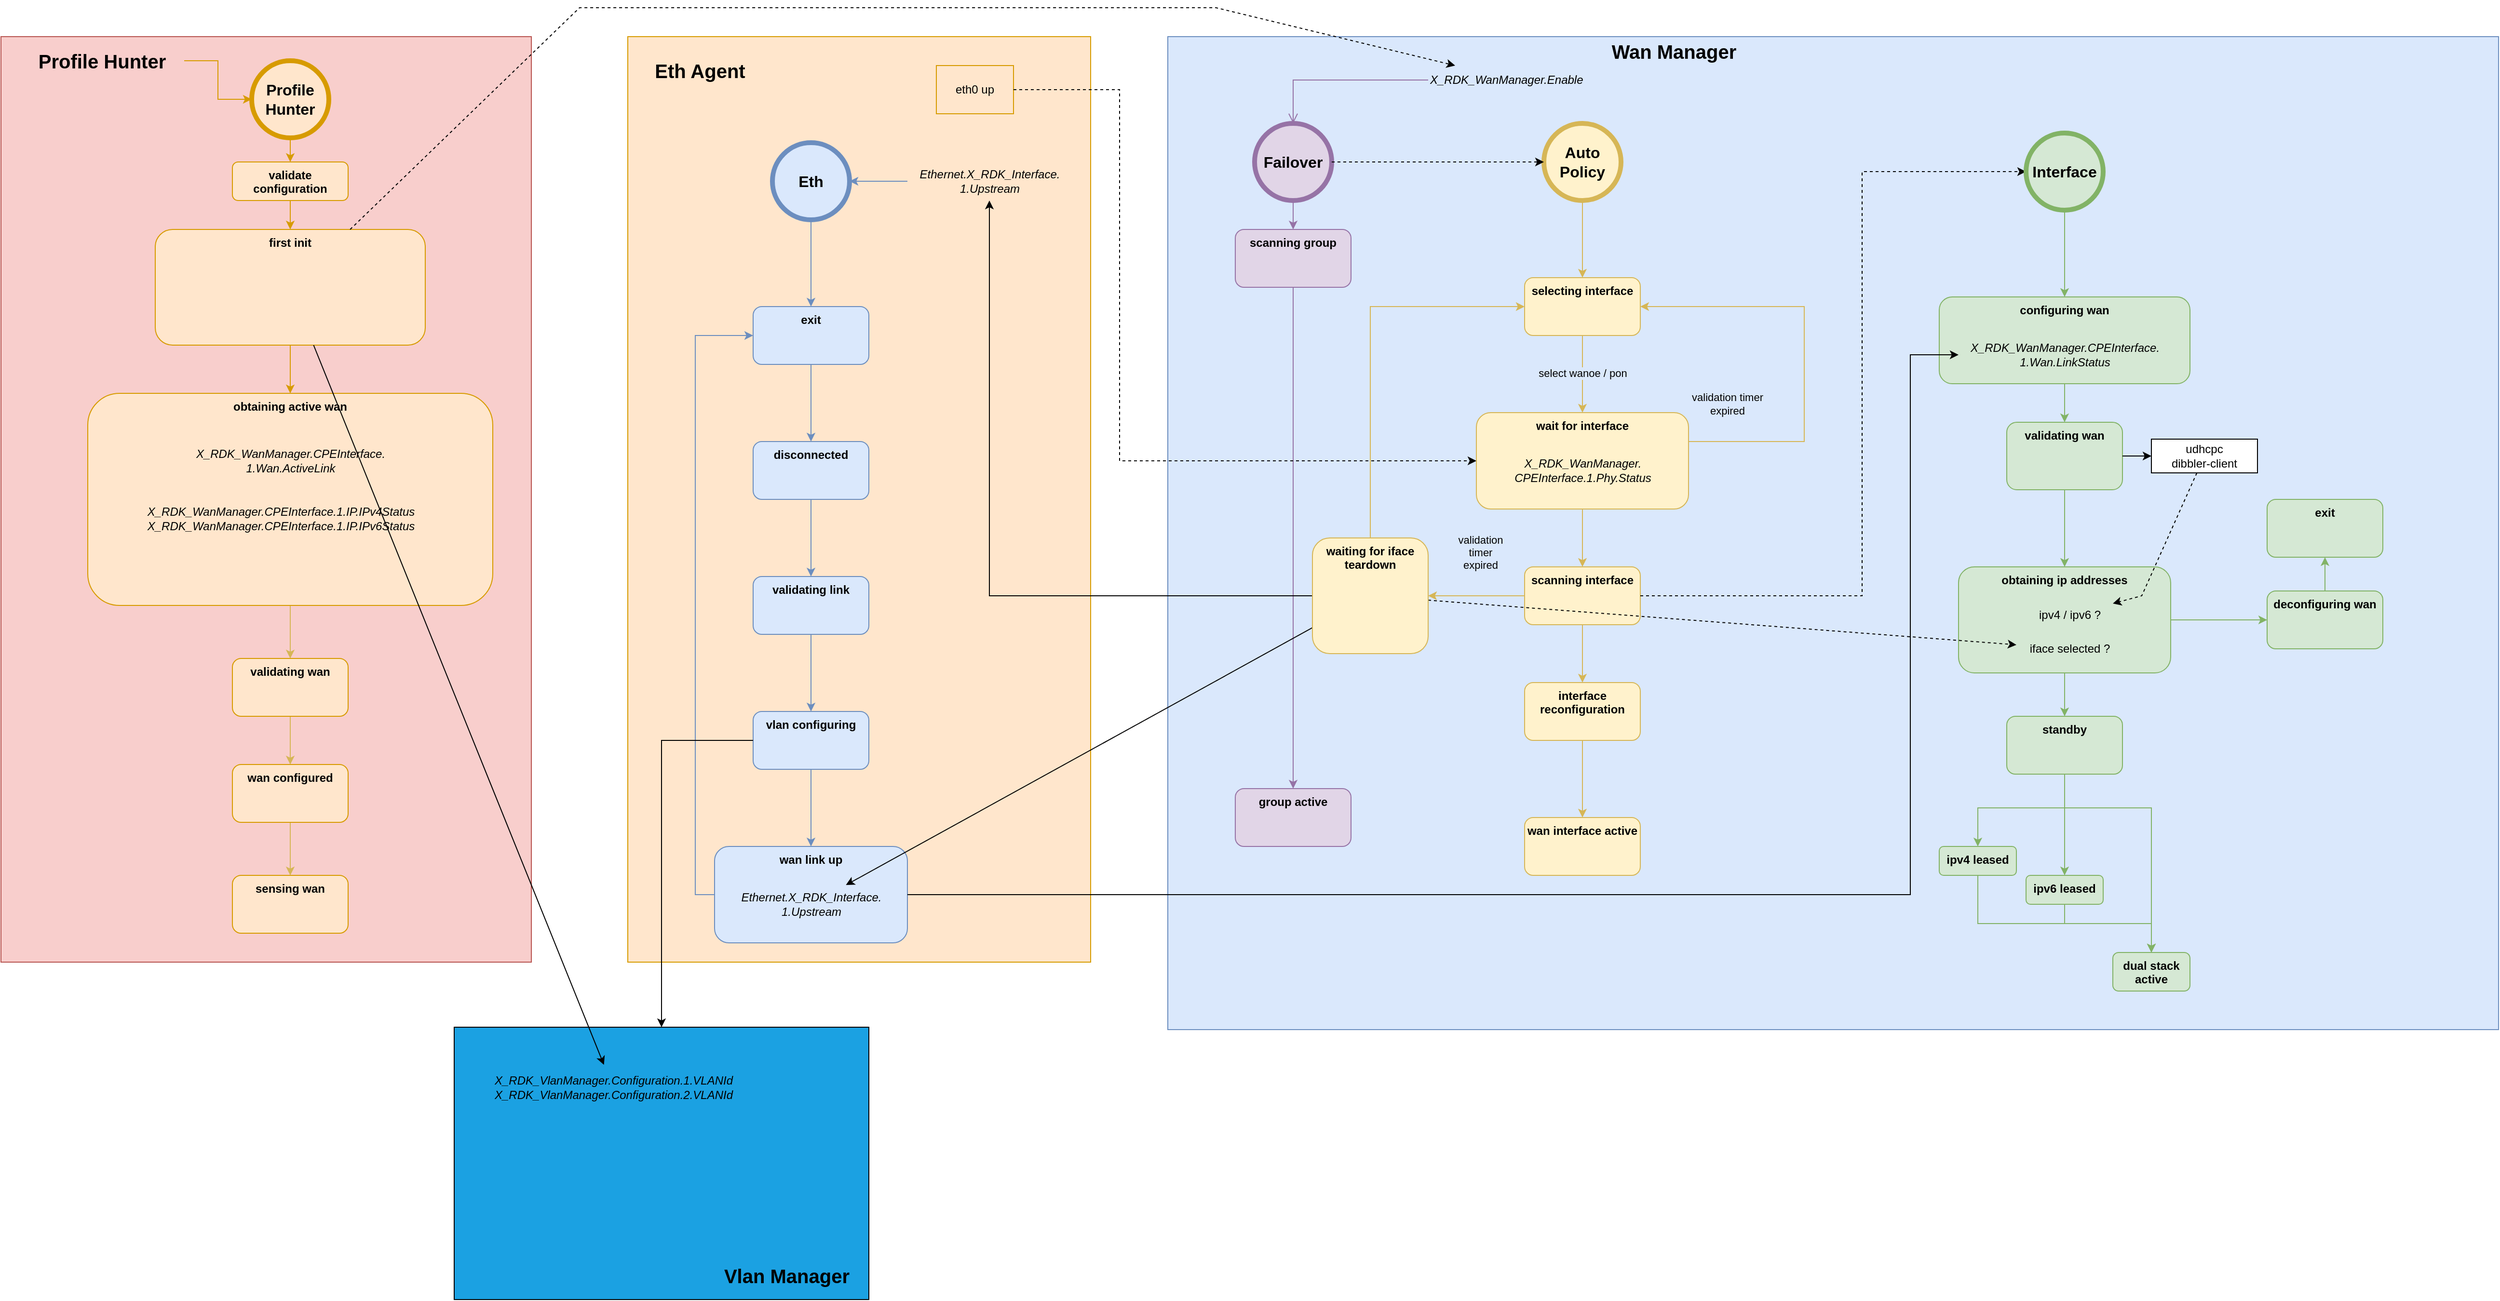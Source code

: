 <mxfile version="21.6.8" type="device">
  <diagram name="Page-1" id="e7e014a7-5840-1c2e-5031-d8a46d1fe8dd">
    <mxGraphModel dx="3324" dy="1127" grid="1" gridSize="10" guides="1" tooltips="1" connect="1" arrows="1" fold="1" page="1" pageScale="1" pageWidth="1169" pageHeight="826" background="none" math="0" shadow="0">
      <root>
        <mxCell id="0" />
        <mxCell id="1" parent="0" />
        <mxCell id="3IxjjhFFeJZ0c-_MF_8P-48" value="" style="rounded=0;whiteSpace=wrap;html=1;fillColor=#dae8fc;strokeColor=#6c8ebf;" parent="1" vertex="1">
          <mxGeometry x="100" y="50" width="1380" height="1030" as="geometry" />
        </mxCell>
        <mxCell id="3IxjjhFFeJZ0c-_MF_8P-41" value="" style="rounded=0;whiteSpace=wrap;html=1;fillColor=#f8cecc;strokeColor=#b85450;" parent="1" vertex="1">
          <mxGeometry x="-1110" y="50" width="550" height="960" as="geometry" />
        </mxCell>
        <mxCell id="3IxjjhFFeJZ0c-_MF_8P-49" value="Profile Hunter" style="text;html=1;strokeColor=none;fillColor=none;align=center;verticalAlign=middle;whiteSpace=wrap;rounded=0;fontSize=20;fontStyle=1" parent="1" vertex="1">
          <mxGeometry x="-1090" y="60" width="170" height="30" as="geometry" />
        </mxCell>
        <mxCell id="3IxjjhFFeJZ0c-_MF_8P-61" value="" style="edgeStyle=orthogonalEdgeStyle;rounded=0;orthogonalLoop=1;jettySize=auto;html=1;fillColor=#e1d5e7;strokeColor=#9673a6;" parent="1" source="3IxjjhFFeJZ0c-_MF_8P-58" target="3IxjjhFFeJZ0c-_MF_8P-60" edge="1">
          <mxGeometry relative="1" as="geometry" />
        </mxCell>
        <mxCell id="3IxjjhFFeJZ0c-_MF_8P-58" value="Failover" style="ellipse;whiteSpace=wrap;html=1;aspect=fixed;fontSize=16;fillColor=#e1d5e7;strokeColor=#9673a6;fontStyle=1;strokeWidth=5;" parent="1" vertex="1">
          <mxGeometry x="190" y="140" width="80" height="80" as="geometry" />
        </mxCell>
        <mxCell id="3IxjjhFFeJZ0c-_MF_8P-108" value="" style="edgeStyle=orthogonalEdgeStyle;rounded=0;orthogonalLoop=1;jettySize=auto;html=1;fillColor=#e1d5e7;strokeColor=#9673a6;" parent="1" source="3IxjjhFFeJZ0c-_MF_8P-60" target="3IxjjhFFeJZ0c-_MF_8P-107" edge="1">
          <mxGeometry relative="1" as="geometry" />
        </mxCell>
        <mxCell id="3IxjjhFFeJZ0c-_MF_8P-60" value="scanning group" style="rounded=1;whiteSpace=wrap;html=1;verticalAlign=top;fontStyle=1;fillColor=#e1d5e7;strokeColor=#9673a6;" parent="1" vertex="1">
          <mxGeometry x="170" y="250" width="120" height="60" as="geometry" />
        </mxCell>
        <mxCell id="3IxjjhFFeJZ0c-_MF_8P-62" value="" style="edgeStyle=orthogonalEdgeStyle;rounded=0;orthogonalLoop=1;jettySize=auto;html=1;fillColor=#fff2cc;strokeColor=#d6b656;" parent="1" source="3IxjjhFFeJZ0c-_MF_8P-63" target="3IxjjhFFeJZ0c-_MF_8P-64" edge="1">
          <mxGeometry relative="1" as="geometry" />
        </mxCell>
        <mxCell id="3IxjjhFFeJZ0c-_MF_8P-63" value="Auto Policy" style="ellipse;whiteSpace=wrap;html=1;aspect=fixed;fontSize=16;fillColor=#fff2cc;strokeColor=#d6b656;fontStyle=1;strokeWidth=5;" parent="1" vertex="1">
          <mxGeometry x="490" y="140" width="80" height="80" as="geometry" />
        </mxCell>
        <mxCell id="3IxjjhFFeJZ0c-_MF_8P-69" value="" style="edgeStyle=orthogonalEdgeStyle;rounded=0;orthogonalLoop=1;jettySize=auto;html=1;fillColor=#fff2cc;strokeColor=#d6b656;" parent="1" source="3IxjjhFFeJZ0c-_MF_8P-64" target="3IxjjhFFeJZ0c-_MF_8P-68" edge="1">
          <mxGeometry relative="1" as="geometry" />
        </mxCell>
        <mxCell id="3IxjjhFFeJZ0c-_MF_8P-75" value="select wanoe / pon" style="edgeLabel;html=1;align=center;verticalAlign=middle;resizable=0;points=[];labelBackgroundColor=#dae8fc;" parent="3IxjjhFFeJZ0c-_MF_8P-69" vertex="1" connectable="0">
          <mxGeometry x="-0.033" relative="1" as="geometry">
            <mxPoint as="offset" />
          </mxGeometry>
        </mxCell>
        <mxCell id="3IxjjhFFeJZ0c-_MF_8P-64" value="selecting interface" style="rounded=1;whiteSpace=wrap;html=1;verticalAlign=top;fontStyle=1;fillColor=#fff2cc;strokeColor=#d6b656;" parent="1" vertex="1">
          <mxGeometry x="470" y="300" width="120" height="60" as="geometry" />
        </mxCell>
        <mxCell id="3IxjjhFFeJZ0c-_MF_8P-65" value="Wan Manager" style="text;html=1;strokeColor=none;fillColor=none;align=center;verticalAlign=middle;whiteSpace=wrap;rounded=0;fontSize=20;fontStyle=1" parent="1" vertex="1">
          <mxGeometry x="530" y="50" width="190" height="30" as="geometry" />
        </mxCell>
        <mxCell id="3IxjjhFFeJZ0c-_MF_8P-67" value="" style="edgeStyle=orthogonalEdgeStyle;html=1;verticalAlign=bottom;endArrow=open;endSize=8;strokeColor=#9673a6;rounded=0;fillColor=#e1d5e7;" parent="1" source="GNvXrXQn0kBdOVzkOIlX-12" target="3IxjjhFFeJZ0c-_MF_8P-58" edge="1">
          <mxGeometry relative="1" as="geometry">
            <mxPoint x="250" y="160" as="targetPoint" />
            <mxPoint x="175" y="110" as="sourcePoint" />
          </mxGeometry>
        </mxCell>
        <mxCell id="3IxjjhFFeJZ0c-_MF_8P-72" value="" style="edgeStyle=orthogonalEdgeStyle;rounded=0;orthogonalLoop=1;jettySize=auto;html=1;fillColor=#fff2cc;strokeColor=#d6b656;" parent="1" source="3IxjjhFFeJZ0c-_MF_8P-68" target="3IxjjhFFeJZ0c-_MF_8P-64" edge="1">
          <mxGeometry relative="1" as="geometry">
            <mxPoint x="780" y="470" as="targetPoint" />
            <Array as="points">
              <mxPoint x="760" y="470" />
              <mxPoint x="760" y="330" />
            </Array>
          </mxGeometry>
        </mxCell>
        <mxCell id="3IxjjhFFeJZ0c-_MF_8P-74" value="validation timer&lt;br&gt;expired" style="edgeLabel;html=1;align=center;verticalAlign=middle;resizable=0;points=[];labelBackgroundColor=#dae8fc;" parent="3IxjjhFFeJZ0c-_MF_8P-72" vertex="1" connectable="0">
          <mxGeometry x="-0.178" y="-1" relative="1" as="geometry">
            <mxPoint x="-81" y="17" as="offset" />
          </mxGeometry>
        </mxCell>
        <mxCell id="3IxjjhFFeJZ0c-_MF_8P-77" value="" style="edgeStyle=orthogonalEdgeStyle;rounded=0;orthogonalLoop=1;jettySize=auto;html=1;fillColor=#fff2cc;strokeColor=#d6b656;" parent="1" source="3IxjjhFFeJZ0c-_MF_8P-68" target="3IxjjhFFeJZ0c-_MF_8P-76" edge="1">
          <mxGeometry relative="1" as="geometry" />
        </mxCell>
        <mxCell id="3IxjjhFFeJZ0c-_MF_8P-68" value="wait for interface" style="rounded=1;whiteSpace=wrap;html=1;verticalAlign=top;fontStyle=1;fillColor=#fff2cc;strokeColor=#d6b656;" parent="1" vertex="1">
          <mxGeometry x="420" y="440" width="220" height="100" as="geometry" />
        </mxCell>
        <mxCell id="3IxjjhFFeJZ0c-_MF_8P-96" value="" style="edgeStyle=orthogonalEdgeStyle;rounded=0;orthogonalLoop=1;jettySize=auto;html=1;fillColor=#fff2cc;strokeColor=#d6b656;" parent="1" source="3IxjjhFFeJZ0c-_MF_8P-76" target="3IxjjhFFeJZ0c-_MF_8P-95" edge="1">
          <mxGeometry relative="1" as="geometry" />
        </mxCell>
        <mxCell id="3IxjjhFFeJZ0c-_MF_8P-100" value="validation&lt;br&gt;timer&lt;br&gt;expired" style="edgeLabel;html=1;align=center;verticalAlign=middle;resizable=0;points=[];labelBackgroundColor=#dae8fc;" parent="3IxjjhFFeJZ0c-_MF_8P-96" vertex="1" connectable="0">
          <mxGeometry x="-0.073" y="-9" relative="1" as="geometry">
            <mxPoint y="-36" as="offset" />
          </mxGeometry>
        </mxCell>
        <mxCell id="GNvXrXQn0kBdOVzkOIlX-3" value="" style="edgeStyle=orthogonalEdgeStyle;rounded=0;orthogonalLoop=1;jettySize=auto;html=1;fillColor=#fff2cc;strokeColor=#d6b656;" parent="1" source="3IxjjhFFeJZ0c-_MF_8P-76" target="GNvXrXQn0kBdOVzkOIlX-2" edge="1">
          <mxGeometry relative="1" as="geometry" />
        </mxCell>
        <mxCell id="3IxjjhFFeJZ0c-_MF_8P-76" value="scanning interface" style="rounded=1;whiteSpace=wrap;html=1;verticalAlign=top;fontStyle=1;fillColor=#fff2cc;strokeColor=#d6b656;" parent="1" vertex="1">
          <mxGeometry x="470" y="600" width="120" height="60" as="geometry" />
        </mxCell>
        <mxCell id="3IxjjhFFeJZ0c-_MF_8P-78" value="" style="endArrow=classic;html=1;rounded=0;fillColor=#fff2cc;strokeColor=#000000;dashed=1;" parent="1" source="3IxjjhFFeJZ0c-_MF_8P-76" target="3IxjjhFFeJZ0c-_MF_8P-79" edge="1">
          <mxGeometry width="50" height="50" relative="1" as="geometry">
            <mxPoint x="650" y="730" as="sourcePoint" />
            <mxPoint x="700" y="680" as="targetPoint" />
            <Array as="points">
              <mxPoint x="820" y="630" />
              <mxPoint x="820" y="190" />
            </Array>
          </mxGeometry>
        </mxCell>
        <mxCell id="3IxjjhFFeJZ0c-_MF_8P-88" value="" style="edgeStyle=orthogonalEdgeStyle;rounded=0;orthogonalLoop=1;jettySize=auto;html=1;fillColor=#d5e8d4;strokeColor=#82b366;" parent="1" source="3IxjjhFFeJZ0c-_MF_8P-79" target="3IxjjhFFeJZ0c-_MF_8P-87" edge="1">
          <mxGeometry relative="1" as="geometry" />
        </mxCell>
        <mxCell id="3IxjjhFFeJZ0c-_MF_8P-79" value="Interface" style="ellipse;whiteSpace=wrap;html=1;aspect=fixed;fontSize=16;fillColor=#d5e8d4;strokeColor=#82b366;fontStyle=1;strokeWidth=5;" parent="1" vertex="1">
          <mxGeometry x="990" y="150" width="80" height="80" as="geometry" />
        </mxCell>
        <mxCell id="3IxjjhFFeJZ0c-_MF_8P-131" value="" style="edgeStyle=orthogonalEdgeStyle;rounded=0;orthogonalLoop=1;jettySize=auto;html=1;fillColor=#ffe6cc;strokeColor=#d79b00;" parent="1" source="3IxjjhFFeJZ0c-_MF_8P-80" target="3IxjjhFFeJZ0c-_MF_8P-130" edge="1">
          <mxGeometry relative="1" as="geometry" />
        </mxCell>
        <mxCell id="3IxjjhFFeJZ0c-_MF_8P-80" value="Profile Hunter" style="ellipse;whiteSpace=wrap;html=1;aspect=fixed;fontSize=16;fontStyle=1;fillColor=#ffe6cc;strokeColor=#d79b00;strokeWidth=5;" parent="1" vertex="1">
          <mxGeometry x="-850" y="75" width="80" height="80" as="geometry" />
        </mxCell>
        <mxCell id="3IxjjhFFeJZ0c-_MF_8P-81" value="" style="rounded=0;whiteSpace=wrap;html=1;fillColor=#ffe6cc;strokeColor=#d79b00;" parent="1" vertex="1">
          <mxGeometry x="-460" y="50" width="480" height="960" as="geometry" />
        </mxCell>
        <mxCell id="3IxjjhFFeJZ0c-_MF_8P-82" value="Eth Agent" style="text;html=1;strokeColor=none;fillColor=none;align=center;verticalAlign=middle;whiteSpace=wrap;rounded=0;fontSize=20;fontStyle=1" parent="1" vertex="1">
          <mxGeometry x="-440" y="70" width="110" height="30" as="geometry" />
        </mxCell>
        <mxCell id="3IxjjhFFeJZ0c-_MF_8P-113" value="" style="edgeStyle=orthogonalEdgeStyle;rounded=0;orthogonalLoop=1;jettySize=auto;html=1;fillColor=#dae8fc;strokeColor=#6c8ebf;" parent="1" source="3IxjjhFFeJZ0c-_MF_8P-84" target="3IxjjhFFeJZ0c-_MF_8P-112" edge="1">
          <mxGeometry relative="1" as="geometry" />
        </mxCell>
        <mxCell id="3IxjjhFFeJZ0c-_MF_8P-84" value="Eth" style="ellipse;whiteSpace=wrap;html=1;aspect=fixed;fontSize=16;fontStyle=1;fillColor=#dae8fc;strokeColor=#6c8ebf;strokeWidth=5;" parent="1" vertex="1">
          <mxGeometry x="-310" y="160" width="80" height="80" as="geometry" />
        </mxCell>
        <mxCell id="3IxjjhFFeJZ0c-_MF_8P-92" value="" style="edgeStyle=orthogonalEdgeStyle;rounded=0;orthogonalLoop=1;jettySize=auto;html=1;fillColor=#d5e8d4;strokeColor=#82b366;" parent="1" source="3IxjjhFFeJZ0c-_MF_8P-87" target="3IxjjhFFeJZ0c-_MF_8P-91" edge="1">
          <mxGeometry relative="1" as="geometry" />
        </mxCell>
        <mxCell id="3IxjjhFFeJZ0c-_MF_8P-87" value="configuring wan" style="rounded=1;whiteSpace=wrap;html=1;verticalAlign=top;fontStyle=1;fillColor=#d5e8d4;strokeColor=#82b366;" parent="1" vertex="1">
          <mxGeometry x="900" y="320" width="260" height="90" as="geometry" />
        </mxCell>
        <mxCell id="3IxjjhFFeJZ0c-_MF_8P-89" value="eth0 up" style="rounded=0;whiteSpace=wrap;html=1;fillColor=#ffe6cc;strokeColor=#d79b00;" parent="1" vertex="1">
          <mxGeometry x="-140" y="80" width="80" height="50" as="geometry" />
        </mxCell>
        <mxCell id="3IxjjhFFeJZ0c-_MF_8P-90" value="" style="endArrow=classic;html=1;rounded=0;dashed=1;" parent="1" source="3IxjjhFFeJZ0c-_MF_8P-89" target="3IxjjhFFeJZ0c-_MF_8P-68" edge="1">
          <mxGeometry width="50" height="50" relative="1" as="geometry">
            <mxPoint x="360" y="780" as="sourcePoint" />
            <mxPoint x="510" y="490" as="targetPoint" />
            <Array as="points">
              <mxPoint x="50" y="105" />
              <mxPoint x="50" y="490" />
            </Array>
          </mxGeometry>
        </mxCell>
        <mxCell id="3IxjjhFFeJZ0c-_MF_8P-94" value="" style="edgeStyle=orthogonalEdgeStyle;rounded=0;orthogonalLoop=1;jettySize=auto;html=1;fillColor=#d5e8d4;strokeColor=#82b366;" parent="1" source="3IxjjhFFeJZ0c-_MF_8P-91" target="3IxjjhFFeJZ0c-_MF_8P-93" edge="1">
          <mxGeometry relative="1" as="geometry" />
        </mxCell>
        <mxCell id="3IxjjhFFeJZ0c-_MF_8P-91" value="validating wan" style="rounded=1;whiteSpace=wrap;html=1;verticalAlign=top;fontStyle=1;fillColor=#d5e8d4;strokeColor=#82b366;" parent="1" vertex="1">
          <mxGeometry x="970" y="450" width="120" height="70" as="geometry" />
        </mxCell>
        <mxCell id="3IxjjhFFeJZ0c-_MF_8P-99" value="" style="edgeStyle=orthogonalEdgeStyle;rounded=0;orthogonalLoop=1;jettySize=auto;html=1;fillColor=#d5e8d4;strokeColor=#82b366;" parent="1" source="3IxjjhFFeJZ0c-_MF_8P-93" target="3IxjjhFFeJZ0c-_MF_8P-98" edge="1">
          <mxGeometry relative="1" as="geometry" />
        </mxCell>
        <mxCell id="3IxjjhFFeJZ0c-_MF_8P-104" value="" style="edgeStyle=orthogonalEdgeStyle;rounded=0;orthogonalLoop=1;jettySize=auto;html=1;fillColor=#d5e8d4;strokeColor=#82b366;" parent="1" source="3IxjjhFFeJZ0c-_MF_8P-93" target="3IxjjhFFeJZ0c-_MF_8P-103" edge="1">
          <mxGeometry relative="1" as="geometry" />
        </mxCell>
        <mxCell id="3IxjjhFFeJZ0c-_MF_8P-93" value="obtaining ip addresses" style="rounded=1;whiteSpace=wrap;html=1;verticalAlign=top;fontStyle=1;fillColor=#d5e8d4;strokeColor=#82b366;" parent="1" vertex="1">
          <mxGeometry x="920" y="600" width="220" height="110" as="geometry" />
        </mxCell>
        <mxCell id="3IxjjhFFeJZ0c-_MF_8P-102" value="" style="edgeStyle=orthogonalEdgeStyle;rounded=0;orthogonalLoop=1;jettySize=auto;html=1;fillColor=#d5e8d4;strokeColor=#82b366;" parent="1" source="3IxjjhFFeJZ0c-_MF_8P-98" target="3IxjjhFFeJZ0c-_MF_8P-101" edge="1">
          <mxGeometry relative="1" as="geometry" />
        </mxCell>
        <mxCell id="3IxjjhFFeJZ0c-_MF_8P-98" value="deconfiguring wan" style="rounded=1;whiteSpace=wrap;html=1;verticalAlign=top;fontStyle=1;fillColor=#d5e8d4;strokeColor=#82b366;" parent="1" vertex="1">
          <mxGeometry x="1240" y="625" width="120" height="60" as="geometry" />
        </mxCell>
        <mxCell id="3IxjjhFFeJZ0c-_MF_8P-101" value="exit" style="rounded=1;whiteSpace=wrap;html=1;fillColor=#d5e8d4;strokeColor=#82b366;verticalAlign=top;fontStyle=1" parent="1" vertex="1">
          <mxGeometry x="1240" y="530" width="120" height="60" as="geometry" />
        </mxCell>
        <mxCell id="3IxjjhFFeJZ0c-_MF_8P-106" value="" style="edgeStyle=orthogonalEdgeStyle;rounded=0;orthogonalLoop=1;jettySize=auto;html=1;fillColor=#d5e8d4;strokeColor=#82b366;" parent="1" source="3IxjjhFFeJZ0c-_MF_8P-103" target="3IxjjhFFeJZ0c-_MF_8P-105" edge="1">
          <mxGeometry relative="1" as="geometry">
            <Array as="points">
              <mxPoint x="1030" y="850" />
              <mxPoint x="940" y="850" />
            </Array>
          </mxGeometry>
        </mxCell>
        <mxCell id="3IxjjhFFeJZ0c-_MF_8P-103" value="standby" style="rounded=1;whiteSpace=wrap;html=1;verticalAlign=top;fontStyle=1;fillColor=#d5e8d4;strokeColor=#82b366;" parent="1" vertex="1">
          <mxGeometry x="970" y="755" width="120" height="60" as="geometry" />
        </mxCell>
        <mxCell id="9p7_hn-7ISHxo0ZbP1AZ-2" value="" style="edgeStyle=orthogonalEdgeStyle;rounded=0;orthogonalLoop=1;jettySize=auto;html=1;fillColor=#d5e8d4;strokeColor=#82b366;" edge="1" parent="1" source="3IxjjhFFeJZ0c-_MF_8P-105" target="GNvXrXQn0kBdOVzkOIlX-7">
          <mxGeometry relative="1" as="geometry">
            <Array as="points">
              <mxPoint x="940" y="970" />
              <mxPoint x="1120" y="970" />
            </Array>
          </mxGeometry>
        </mxCell>
        <mxCell id="3IxjjhFFeJZ0c-_MF_8P-105" value="ipv4 leased" style="rounded=1;whiteSpace=wrap;html=1;verticalAlign=top;fontStyle=1;fillColor=#d5e8d4;strokeColor=#82b366;" parent="1" vertex="1">
          <mxGeometry x="900" y="890" width="80" height="30" as="geometry" />
        </mxCell>
        <mxCell id="3IxjjhFFeJZ0c-_MF_8P-107" value="group active" style="rounded=1;whiteSpace=wrap;html=1;verticalAlign=top;fontStyle=1;fillColor=#e1d5e7;strokeColor=#9673a6;" parent="1" vertex="1">
          <mxGeometry x="170" y="830" width="120" height="60" as="geometry" />
        </mxCell>
        <mxCell id="3IxjjhFFeJZ0c-_MF_8P-109" value="" style="endArrow=classic;html=1;rounded=0;fillColor=#fff2cc;strokeColor=#d6b656;" parent="1" source="3IxjjhFFeJZ0c-_MF_8P-95" target="3IxjjhFFeJZ0c-_MF_8P-64" edge="1">
          <mxGeometry width="50" height="50" relative="1" as="geometry">
            <mxPoint x="390" y="800" as="sourcePoint" />
            <mxPoint x="440" y="750" as="targetPoint" />
            <Array as="points">
              <mxPoint x="310" y="330" />
            </Array>
          </mxGeometry>
        </mxCell>
        <mxCell id="3IxjjhFFeJZ0c-_MF_8P-110" value="X_RDK_WanManager.&lt;br&gt;CPEInterface.1.Phy.Status" style="text;html=1;align=center;verticalAlign=middle;resizable=0;points=[];autosize=1;strokeColor=none;fillColor=none;strokeWidth=0;fontStyle=2" parent="1" vertex="1">
          <mxGeometry x="445" y="480" width="170" height="40" as="geometry" />
        </mxCell>
        <mxCell id="3IxjjhFFeJZ0c-_MF_8P-111" value="Ethernet.X_RDK_Interface.&lt;br&gt;1.Upstream" style="text;html=1;align=center;verticalAlign=middle;resizable=0;points=[];autosize=1;strokeColor=none;fillColor=none;strokeWidth=0;fontStyle=2" parent="1" vertex="1">
          <mxGeometry x="-170" y="180" width="170" height="40" as="geometry" />
        </mxCell>
        <mxCell id="3IxjjhFFeJZ0c-_MF_8P-115" value="" style="edgeStyle=orthogonalEdgeStyle;rounded=0;orthogonalLoop=1;jettySize=auto;html=1;fillColor=#dae8fc;strokeColor=#6c8ebf;" parent="1" source="3IxjjhFFeJZ0c-_MF_8P-112" target="3IxjjhFFeJZ0c-_MF_8P-114" edge="1">
          <mxGeometry relative="1" as="geometry" />
        </mxCell>
        <mxCell id="3IxjjhFFeJZ0c-_MF_8P-112" value="exit" style="rounded=1;whiteSpace=wrap;html=1;fontSize=12;fontStyle=1;verticalAlign=top;fillColor=#dae8fc;strokeColor=#6c8ebf;" parent="1" vertex="1">
          <mxGeometry x="-330" y="330" width="120" height="60" as="geometry" />
        </mxCell>
        <mxCell id="3IxjjhFFeJZ0c-_MF_8P-119" value="" style="edgeStyle=orthogonalEdgeStyle;rounded=0;orthogonalLoop=1;jettySize=auto;html=1;fillColor=#dae8fc;strokeColor=#6c8ebf;" parent="1" source="3IxjjhFFeJZ0c-_MF_8P-114" target="3IxjjhFFeJZ0c-_MF_8P-118" edge="1">
          <mxGeometry relative="1" as="geometry" />
        </mxCell>
        <mxCell id="3IxjjhFFeJZ0c-_MF_8P-114" value="disconnected" style="rounded=1;whiteSpace=wrap;html=1;fontSize=12;fontStyle=1;verticalAlign=top;fillColor=#dae8fc;strokeColor=#6c8ebf;" parent="1" vertex="1">
          <mxGeometry x="-330" y="470" width="120" height="60" as="geometry" />
        </mxCell>
        <mxCell id="3IxjjhFFeJZ0c-_MF_8P-116" value="" style="endArrow=classic;html=1;rounded=0;fillColor=#dae8fc;strokeColor=#6c8ebf;" parent="1" source="3IxjjhFFeJZ0c-_MF_8P-111" target="3IxjjhFFeJZ0c-_MF_8P-84" edge="1">
          <mxGeometry width="50" height="50" relative="1" as="geometry">
            <mxPoint x="-490" y="340" as="sourcePoint" />
            <mxPoint x="-440" y="290" as="targetPoint" />
          </mxGeometry>
        </mxCell>
        <mxCell id="3IxjjhFFeJZ0c-_MF_8P-117" value="" style="endArrow=classic;html=1;rounded=0;" parent="1" source="3IxjjhFFeJZ0c-_MF_8P-95" target="3IxjjhFFeJZ0c-_MF_8P-111" edge="1">
          <mxGeometry width="50" height="50" relative="1" as="geometry">
            <mxPoint x="60" y="810" as="sourcePoint" />
            <mxPoint x="110" y="760" as="targetPoint" />
            <Array as="points">
              <mxPoint x="-85" y="630" />
            </Array>
          </mxGeometry>
        </mxCell>
        <mxCell id="3IxjjhFFeJZ0c-_MF_8P-121" value="" style="edgeStyle=orthogonalEdgeStyle;rounded=0;orthogonalLoop=1;jettySize=auto;html=1;fillColor=#dae8fc;strokeColor=#6c8ebf;" parent="1" source="3IxjjhFFeJZ0c-_MF_8P-118" target="3IxjjhFFeJZ0c-_MF_8P-120" edge="1">
          <mxGeometry relative="1" as="geometry" />
        </mxCell>
        <mxCell id="3IxjjhFFeJZ0c-_MF_8P-118" value="validating link" style="rounded=1;whiteSpace=wrap;html=1;fontSize=12;fontStyle=1;verticalAlign=top;fillColor=#dae8fc;strokeColor=#6c8ebf;" parent="1" vertex="1">
          <mxGeometry x="-330" y="610" width="120" height="60" as="geometry" />
        </mxCell>
        <mxCell id="3IxjjhFFeJZ0c-_MF_8P-123" value="" style="edgeStyle=orthogonalEdgeStyle;rounded=0;orthogonalLoop=1;jettySize=auto;html=1;fillColor=#dae8fc;strokeColor=#6c8ebf;" parent="1" source="3IxjjhFFeJZ0c-_MF_8P-120" target="3IxjjhFFeJZ0c-_MF_8P-122" edge="1">
          <mxGeometry relative="1" as="geometry" />
        </mxCell>
        <mxCell id="3IxjjhFFeJZ0c-_MF_8P-120" value="vlan configuring" style="rounded=1;whiteSpace=wrap;html=1;fontSize=12;fontStyle=1;verticalAlign=top;fillColor=#dae8fc;strokeColor=#6c8ebf;" parent="1" vertex="1">
          <mxGeometry x="-330" y="750" width="120" height="60" as="geometry" />
        </mxCell>
        <mxCell id="3IxjjhFFeJZ0c-_MF_8P-122" value="wan link up" style="rounded=1;whiteSpace=wrap;html=1;fontSize=12;fontStyle=1;verticalAlign=top;fillColor=#dae8fc;strokeColor=#6c8ebf;" parent="1" vertex="1">
          <mxGeometry x="-370" y="890" width="200" height="100" as="geometry" />
        </mxCell>
        <mxCell id="3IxjjhFFeJZ0c-_MF_8P-124" value="" style="endArrow=classic;html=1;rounded=0;fillColor=#dae8fc;strokeColor=#6c8ebf;" parent="1" source="3IxjjhFFeJZ0c-_MF_8P-122" target="3IxjjhFFeJZ0c-_MF_8P-112" edge="1">
          <mxGeometry width="50" height="50" relative="1" as="geometry">
            <mxPoint x="80" y="640" as="sourcePoint" />
            <mxPoint x="130" y="590" as="targetPoint" />
            <Array as="points">
              <mxPoint x="-390" y="940" />
              <mxPoint x="-390" y="360" />
            </Array>
          </mxGeometry>
        </mxCell>
        <mxCell id="3IxjjhFFeJZ0c-_MF_8P-128" value="" style="endArrow=classic;html=1;rounded=0;" parent="1" source="3IxjjhFFeJZ0c-_MF_8P-120" target="3IxjjhFFeJZ0c-_MF_8P-126" edge="1">
          <mxGeometry width="50" height="50" relative="1" as="geometry">
            <mxPoint x="390" y="600" as="sourcePoint" />
            <mxPoint x="60" y="801.064" as="targetPoint" />
            <Array as="points">
              <mxPoint x="-425" y="780" />
            </Array>
          </mxGeometry>
        </mxCell>
        <mxCell id="3IxjjhFFeJZ0c-_MF_8P-129" value="Ethernet.X_RDK_Interface.&lt;br&gt;1.Upstream" style="text;html=1;align=center;verticalAlign=middle;resizable=0;points=[];autosize=1;strokeColor=none;fillColor=none;strokeWidth=0;fontStyle=2" parent="1" vertex="1">
          <mxGeometry x="-355" y="930" width="170" height="40" as="geometry" />
        </mxCell>
        <mxCell id="3IxjjhFFeJZ0c-_MF_8P-133" value="" style="edgeStyle=orthogonalEdgeStyle;rounded=0;orthogonalLoop=1;jettySize=auto;html=1;fillColor=#ffe6cc;strokeColor=#d79b00;" parent="1" source="3IxjjhFFeJZ0c-_MF_8P-130" target="3IxjjhFFeJZ0c-_MF_8P-132" edge="1">
          <mxGeometry relative="1" as="geometry" />
        </mxCell>
        <mxCell id="3IxjjhFFeJZ0c-_MF_8P-130" value="validate configuration" style="rounded=1;whiteSpace=wrap;html=1;fontSize=12;fontStyle=1;fillColor=#ffe6cc;strokeColor=#d79b00;verticalAlign=top;" parent="1" vertex="1">
          <mxGeometry x="-870" y="180" width="120" height="40" as="geometry" />
        </mxCell>
        <mxCell id="3IxjjhFFeJZ0c-_MF_8P-135" value="" style="edgeStyle=orthogonalEdgeStyle;rounded=0;orthogonalLoop=1;jettySize=auto;html=1;fillColor=#ffe6cc;strokeColor=#d79b00;" parent="1" source="3IxjjhFFeJZ0c-_MF_8P-132" target="3IxjjhFFeJZ0c-_MF_8P-134" edge="1">
          <mxGeometry relative="1" as="geometry" />
        </mxCell>
        <mxCell id="3IxjjhFFeJZ0c-_MF_8P-132" value="first init" style="rounded=1;whiteSpace=wrap;html=1;fontSize=12;fontStyle=1;fillColor=#ffe6cc;strokeColor=#d79b00;verticalAlign=top;" parent="1" vertex="1">
          <mxGeometry x="-950" y="250" width="280" height="120" as="geometry" />
        </mxCell>
        <mxCell id="3IxjjhFFeJZ0c-_MF_8P-126" value="" style="rounded=0;whiteSpace=wrap;html=1;fillColor=#1ba1e2;strokeColor=default;fontColor=#ffffff;" parent="1" vertex="1">
          <mxGeometry x="-640" y="1077.5" width="430" height="282.5" as="geometry" />
        </mxCell>
        <mxCell id="3IxjjhFFeJZ0c-_MF_8P-127" value="Vlan Manager" style="text;html=1;strokeColor=none;fillColor=none;align=center;verticalAlign=middle;whiteSpace=wrap;rounded=0;fontSize=20;fontStyle=1" parent="1" vertex="1">
          <mxGeometry x="-370" y="1320" width="150" height="30" as="geometry" />
        </mxCell>
        <mxCell id="3IxjjhFFeJZ0c-_MF_8P-137" value="" style="edgeStyle=orthogonalEdgeStyle;rounded=0;orthogonalLoop=1;jettySize=auto;html=1;fillColor=#fff2cc;strokeColor=#d6b656;" parent="1" source="3IxjjhFFeJZ0c-_MF_8P-134" target="3IxjjhFFeJZ0c-_MF_8P-136" edge="1">
          <mxGeometry relative="1" as="geometry" />
        </mxCell>
        <mxCell id="3IxjjhFFeJZ0c-_MF_8P-134" value="obtaining active wan" style="rounded=1;whiteSpace=wrap;html=1;fontSize=12;fontStyle=1;fillColor=#ffe6cc;strokeColor=#d79b00;verticalAlign=top;" parent="1" vertex="1">
          <mxGeometry x="-1020" y="420" width="420" height="220" as="geometry" />
        </mxCell>
        <mxCell id="3IxjjhFFeJZ0c-_MF_8P-139" value="" style="edgeStyle=orthogonalEdgeStyle;rounded=0;orthogonalLoop=1;jettySize=auto;html=1;fillColor=#fff2cc;strokeColor=#d6b656;" parent="1" source="3IxjjhFFeJZ0c-_MF_8P-136" target="3IxjjhFFeJZ0c-_MF_8P-138" edge="1">
          <mxGeometry relative="1" as="geometry" />
        </mxCell>
        <mxCell id="3IxjjhFFeJZ0c-_MF_8P-136" value="validating wan" style="rounded=1;whiteSpace=wrap;html=1;fontSize=12;fontStyle=1;fillColor=#ffe6cc;strokeColor=#d79b00;verticalAlign=top;" parent="1" vertex="1">
          <mxGeometry x="-870" y="695" width="120" height="60" as="geometry" />
        </mxCell>
        <mxCell id="3IxjjhFFeJZ0c-_MF_8P-141" value="" style="edgeStyle=orthogonalEdgeStyle;rounded=0;orthogonalLoop=1;jettySize=auto;html=1;fillColor=#fff2cc;strokeColor=#d6b656;" parent="1" source="3IxjjhFFeJZ0c-_MF_8P-138" target="3IxjjhFFeJZ0c-_MF_8P-140" edge="1">
          <mxGeometry relative="1" as="geometry" />
        </mxCell>
        <mxCell id="3IxjjhFFeJZ0c-_MF_8P-138" value="wan configured" style="rounded=1;whiteSpace=wrap;html=1;fontSize=12;fontStyle=1;fillColor=#ffe6cc;strokeColor=#d79b00;verticalAlign=top;" parent="1" vertex="1">
          <mxGeometry x="-870" y="805" width="120" height="60" as="geometry" />
        </mxCell>
        <mxCell id="3IxjjhFFeJZ0c-_MF_8P-140" value="sensing wan" style="rounded=1;whiteSpace=wrap;html=1;fontSize=12;fontStyle=1;fillColor=#ffe6cc;strokeColor=#d79b00;verticalAlign=top;" parent="1" vertex="1">
          <mxGeometry x="-870" y="920" width="120" height="60" as="geometry" />
        </mxCell>
        <mxCell id="3IxjjhFFeJZ0c-_MF_8P-146" value="X_RDK_WanManager.CPEInterface.&lt;br&gt;1.Wan.LinkStatus" style="text;html=1;align=center;verticalAlign=middle;resizable=0;points=[];autosize=1;strokeColor=none;fillColor=none;fontStyle=2" parent="1" vertex="1">
          <mxGeometry x="920" y="360" width="220" height="40" as="geometry" />
        </mxCell>
        <mxCell id="3IxjjhFFeJZ0c-_MF_8P-147" value="" style="endArrow=classic;html=1;rounded=0;" parent="1" source="3IxjjhFFeJZ0c-_MF_8P-122" target="3IxjjhFFeJZ0c-_MF_8P-146" edge="1">
          <mxGeometry width="50" height="50" relative="1" as="geometry">
            <mxPoint x="-200" y="782" as="sourcePoint" />
            <mxPoint x="-120" y="771" as="targetPoint" />
            <Array as="points">
              <mxPoint x="870" y="940" />
              <mxPoint x="870" y="380" />
            </Array>
          </mxGeometry>
        </mxCell>
        <mxCell id="3IxjjhFFeJZ0c-_MF_8P-148" value="ipv4 / ipv6 ?" style="text;html=1;align=center;verticalAlign=middle;resizable=0;points=[];autosize=1;strokeColor=none;fillColor=none;" parent="1" vertex="1">
          <mxGeometry x="990" y="635" width="90" height="30" as="geometry" />
        </mxCell>
        <mxCell id="3IxjjhFFeJZ0c-_MF_8P-149" value="" style="endArrow=classic;html=1;rounded=0;" parent="1" source="3IxjjhFFeJZ0c-_MF_8P-95" target="3IxjjhFFeJZ0c-_MF_8P-129" edge="1">
          <mxGeometry width="50" height="50" relative="1" as="geometry">
            <mxPoint x="-200" y="782" as="sourcePoint" />
            <mxPoint x="-120" y="771" as="targetPoint" />
          </mxGeometry>
        </mxCell>
        <mxCell id="3IxjjhFFeJZ0c-_MF_8P-150" value="iface selected ?" style="text;html=1;align=center;verticalAlign=middle;resizable=0;points=[];autosize=1;strokeColor=none;fillColor=none;" parent="1" vertex="1">
          <mxGeometry x="980" y="670" width="110" height="30" as="geometry" />
        </mxCell>
        <mxCell id="3IxjjhFFeJZ0c-_MF_8P-151" value="" style="endArrow=classic;html=1;rounded=0;dashed=1;" parent="1" source="3IxjjhFFeJZ0c-_MF_8P-95" target="3IxjjhFFeJZ0c-_MF_8P-150" edge="1">
          <mxGeometry width="50" height="50" relative="1" as="geometry">
            <mxPoint x="480" y="770" as="sourcePoint" />
            <mxPoint x="-182" y="940" as="targetPoint" />
          </mxGeometry>
        </mxCell>
        <mxCell id="3IxjjhFFeJZ0c-_MF_8P-152" value="udhcpc&lt;br&gt;dibbler-client" style="rounded=0;whiteSpace=wrap;html=1;" parent="1" vertex="1">
          <mxGeometry x="1120" y="467.5" width="110" height="35" as="geometry" />
        </mxCell>
        <mxCell id="3IxjjhFFeJZ0c-_MF_8P-153" value="" style="endArrow=classic;html=1;rounded=0;dashed=1;" parent="1" source="3IxjjhFFeJZ0c-_MF_8P-152" target="3IxjjhFFeJZ0c-_MF_8P-148" edge="1">
          <mxGeometry width="50" height="50" relative="1" as="geometry">
            <mxPoint x="600" y="748" as="sourcePoint" />
            <mxPoint x="990" y="702" as="targetPoint" />
            <Array as="points">
              <mxPoint x="1110" y="630" />
            </Array>
          </mxGeometry>
        </mxCell>
        <mxCell id="3IxjjhFFeJZ0c-_MF_8P-154" value="" style="endArrow=classic;html=1;rounded=0;" parent="1" source="3IxjjhFFeJZ0c-_MF_8P-91" target="3IxjjhFFeJZ0c-_MF_8P-152" edge="1">
          <mxGeometry width="50" height="50" relative="1" as="geometry">
            <mxPoint x="1230" y="820" as="sourcePoint" />
            <mxPoint x="1280" y="770" as="targetPoint" />
          </mxGeometry>
        </mxCell>
        <mxCell id="3IxjjhFFeJZ0c-_MF_8P-155" value="X_RDK_WanManager.CPEInterface.&lt;br&gt;1.Wan.ActiveLink" style="text;html=1;align=center;verticalAlign=middle;resizable=0;points=[];autosize=1;strokeColor=none;fillColor=none;fontStyle=2" parent="1" vertex="1">
          <mxGeometry x="-920" y="470" width="220" height="40" as="geometry" />
        </mxCell>
        <mxCell id="3IxjjhFFeJZ0c-_MF_8P-156" value="X_RDK_WanManager.CPEInterface.1.IP.IPv4Status&lt;br&gt;X_RDK_WanManager.CPEInterface.1.IP.IPv6Status" style="text;html=1;align=center;verticalAlign=middle;resizable=0;points=[];autosize=1;strokeColor=none;fillColor=none;fontStyle=2" parent="1" vertex="1">
          <mxGeometry x="-970" y="530" width="300" height="40" as="geometry" />
        </mxCell>
        <mxCell id="3IxjjhFFeJZ0c-_MF_8P-95" value="waiting for iface teardown" style="rounded=1;whiteSpace=wrap;html=1;verticalAlign=top;fontStyle=1;fillColor=#fff2cc;strokeColor=#d6b656;" parent="1" vertex="1">
          <mxGeometry x="250" y="570" width="120" height="120" as="geometry" />
        </mxCell>
        <mxCell id="GNvXrXQn0kBdOVzkOIlX-5" value="" style="edgeStyle=orthogonalEdgeStyle;rounded=0;orthogonalLoop=1;jettySize=auto;html=1;fillColor=#fff2cc;strokeColor=#d6b656;" parent="1" source="GNvXrXQn0kBdOVzkOIlX-2" target="GNvXrXQn0kBdOVzkOIlX-4" edge="1">
          <mxGeometry relative="1" as="geometry" />
        </mxCell>
        <mxCell id="GNvXrXQn0kBdOVzkOIlX-2" value="interface reconfiguration" style="rounded=1;whiteSpace=wrap;html=1;verticalAlign=top;fontStyle=1;fillColor=#fff2cc;strokeColor=#d6b656;" parent="1" vertex="1">
          <mxGeometry x="470" y="720" width="120" height="60" as="geometry" />
        </mxCell>
        <mxCell id="GNvXrXQn0kBdOVzkOIlX-4" value="wan interface active" style="rounded=1;whiteSpace=wrap;html=1;verticalAlign=top;fontStyle=1;fillColor=#fff2cc;strokeColor=#d6b656;" parent="1" vertex="1">
          <mxGeometry x="470" y="860" width="120" height="60" as="geometry" />
        </mxCell>
        <mxCell id="9p7_hn-7ISHxo0ZbP1AZ-1" value="" style="edgeStyle=orthogonalEdgeStyle;rounded=0;orthogonalLoop=1;jettySize=auto;html=1;fillColor=#d5e8d4;strokeColor=#82b366;" edge="1" parent="1" source="GNvXrXQn0kBdOVzkOIlX-6" target="GNvXrXQn0kBdOVzkOIlX-7">
          <mxGeometry relative="1" as="geometry">
            <Array as="points">
              <mxPoint x="1030" y="970" />
              <mxPoint x="1120" y="970" />
            </Array>
          </mxGeometry>
        </mxCell>
        <mxCell id="GNvXrXQn0kBdOVzkOIlX-6" value="ipv6 leased" style="rounded=1;whiteSpace=wrap;html=1;verticalAlign=top;fontStyle=1;fillColor=#d5e8d4;strokeColor=#82b366;" parent="1" vertex="1">
          <mxGeometry x="990" y="920" width="80" height="30" as="geometry" />
        </mxCell>
        <mxCell id="GNvXrXQn0kBdOVzkOIlX-7" value="dual stack active" style="rounded=1;whiteSpace=wrap;html=1;verticalAlign=top;fontStyle=1;fillColor=#d5e8d4;strokeColor=#82b366;" parent="1" vertex="1">
          <mxGeometry x="1080" y="1000" width="80" height="40" as="geometry" />
        </mxCell>
        <mxCell id="GNvXrXQn0kBdOVzkOIlX-8" value="" style="edgeStyle=orthogonalEdgeStyle;rounded=0;orthogonalLoop=1;jettySize=auto;html=1;fillColor=#d5e8d4;strokeColor=#82b366;" parent="1" source="3IxjjhFFeJZ0c-_MF_8P-103" target="GNvXrXQn0kBdOVzkOIlX-6" edge="1">
          <mxGeometry relative="1" as="geometry">
            <mxPoint x="1040" y="825" as="sourcePoint" />
            <mxPoint x="970" y="900" as="targetPoint" />
          </mxGeometry>
        </mxCell>
        <mxCell id="GNvXrXQn0kBdOVzkOIlX-9" value="" style="edgeStyle=orthogonalEdgeStyle;rounded=0;orthogonalLoop=1;jettySize=auto;html=1;fillColor=#d5e8d4;strokeColor=#82b366;" parent="1" source="3IxjjhFFeJZ0c-_MF_8P-103" target="GNvXrXQn0kBdOVzkOIlX-7" edge="1">
          <mxGeometry relative="1" as="geometry">
            <mxPoint x="1040" y="825" as="sourcePoint" />
            <mxPoint x="1100" y="900" as="targetPoint" />
            <Array as="points">
              <mxPoint x="1030" y="850" />
              <mxPoint x="1120" y="850" />
            </Array>
          </mxGeometry>
        </mxCell>
        <mxCell id="GNvXrXQn0kBdOVzkOIlX-11" value="" style="edgeStyle=orthogonalEdgeStyle;rounded=0;orthogonalLoop=1;jettySize=auto;html=1;fillColor=#ffe6cc;strokeColor=#d79b00;" parent="1" source="3IxjjhFFeJZ0c-_MF_8P-49" target="3IxjjhFFeJZ0c-_MF_8P-80" edge="1">
          <mxGeometry relative="1" as="geometry">
            <mxPoint x="-800" y="165" as="sourcePoint" />
            <mxPoint x="-800" y="220" as="targetPoint" />
          </mxGeometry>
        </mxCell>
        <mxCell id="GNvXrXQn0kBdOVzkOIlX-12" value="&lt;div&gt;&lt;span style=&quot;background-color: initial;&quot;&gt;X_RDK_WanManager.Enable&lt;/span&gt;&lt;br&gt;&lt;/div&gt;" style="text;html=1;align=left;verticalAlign=middle;resizable=0;points=[];autosize=1;strokeColor=none;fillColor=none;fontStyle=2" parent="1" vertex="1">
          <mxGeometry x="370" y="80" width="180" height="30" as="geometry" />
        </mxCell>
        <mxCell id="GNvXrXQn0kBdOVzkOIlX-13" value="&lt;div&gt;X_RDK_VlanManager.Configuration.1.VLANId&lt;/div&gt;&lt;div&gt;X_RDK_VlanManager.Configuration.2.VLANId&lt;/div&gt;" style="text;html=1;align=left;verticalAlign=middle;resizable=0;points=[];autosize=1;strokeColor=none;fillColor=none;fontStyle=2" parent="1" vertex="1">
          <mxGeometry x="-600" y="1120" width="270" height="40" as="geometry" />
        </mxCell>
        <mxCell id="GNvXrXQn0kBdOVzkOIlX-14" value="" style="endArrow=classic;html=1;rounded=0;entryX=0.427;entryY=-0.086;entryDx=0;entryDy=0;entryPerimeter=0;" parent="1" source="3IxjjhFFeJZ0c-_MF_8P-132" target="GNvXrXQn0kBdOVzkOIlX-13" edge="1">
          <mxGeometry width="50" height="50" relative="1" as="geometry">
            <mxPoint x="-271" y="820" as="sourcePoint" />
            <mxPoint x="-365" y="1088" as="targetPoint" />
          </mxGeometry>
        </mxCell>
        <mxCell id="GNvXrXQn0kBdOVzkOIlX-15" value="" style="endArrow=classic;html=1;rounded=0;dashed=1;" parent="1" source="3IxjjhFFeJZ0c-_MF_8P-132" target="GNvXrXQn0kBdOVzkOIlX-12" edge="1">
          <mxGeometry width="50" height="50" relative="1" as="geometry">
            <mxPoint x="-776" y="380" as="sourcePoint" />
            <mxPoint x="-475" y="1127" as="targetPoint" />
            <Array as="points">
              <mxPoint x="-510" y="20" />
              <mxPoint x="150" y="20" />
            </Array>
          </mxGeometry>
        </mxCell>
        <mxCell id="3IxjjhFFeJZ0c-_MF_8P-70" value="" style="edgeStyle=orthogonalEdgeStyle;rounded=0;orthogonalLoop=1;jettySize=auto;html=1;fillColor=#e1d5e7;strokeColor=#000000;fontColor=#000000;dashed=1;" parent="1" source="3IxjjhFFeJZ0c-_MF_8P-58" target="3IxjjhFFeJZ0c-_MF_8P-63" edge="1">
          <mxGeometry relative="1" as="geometry" />
        </mxCell>
      </root>
    </mxGraphModel>
  </diagram>
</mxfile>
